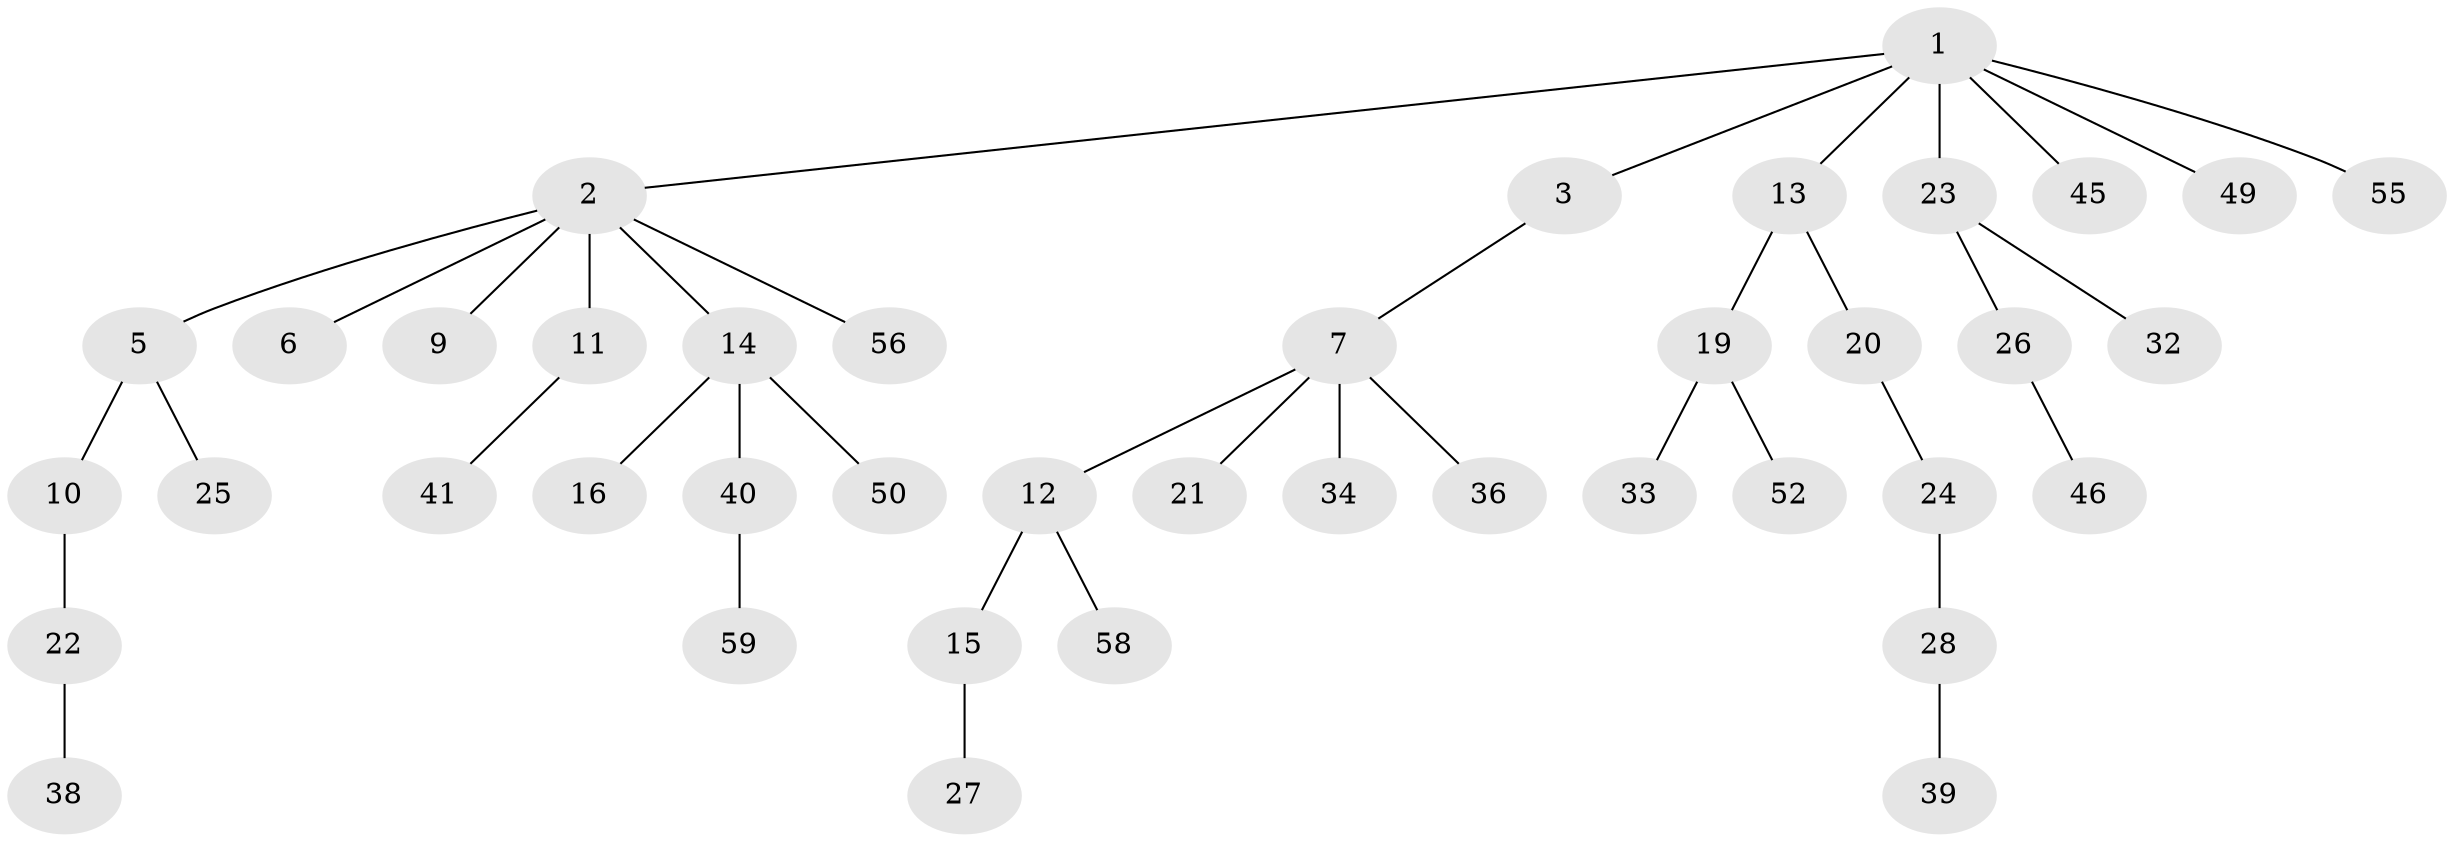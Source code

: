 // original degree distribution, {5: 0.05084745762711865, 3: 0.1016949152542373, 4: 0.1016949152542373, 1: 0.4915254237288136, 2: 0.2542372881355932}
// Generated by graph-tools (version 1.1) at 2025/11/02/27/25 16:11:26]
// undirected, 41 vertices, 40 edges
graph export_dot {
graph [start="1"]
  node [color=gray90,style=filled];
  1 [super="+8"];
  2 [super="+4"];
  3 [super="+57"];
  5 [super="+43"];
  6;
  7 [super="+17"];
  9 [super="+47"];
  10 [super="+18"];
  11;
  12 [super="+44"];
  13;
  14 [super="+30"];
  15;
  16;
  19 [super="+37"];
  20 [super="+31"];
  21 [super="+48"];
  22 [super="+29"];
  23 [super="+54"];
  24;
  25;
  26;
  27;
  28 [super="+51"];
  32;
  33 [super="+35"];
  34;
  36;
  38;
  39;
  40 [super="+42"];
  41;
  45;
  46 [super="+53"];
  49;
  50;
  52;
  55;
  56;
  58;
  59;
  1 -- 2;
  1 -- 3;
  1 -- 13;
  1 -- 45;
  1 -- 23;
  1 -- 55;
  1 -- 49;
  2 -- 6;
  2 -- 9;
  2 -- 56;
  2 -- 11;
  2 -- 5;
  2 -- 14;
  3 -- 7;
  5 -- 10;
  5 -- 25;
  7 -- 12;
  7 -- 34;
  7 -- 36;
  7 -- 21;
  10 -- 22;
  11 -- 41;
  12 -- 15;
  12 -- 58;
  13 -- 19;
  13 -- 20;
  14 -- 16;
  14 -- 50;
  14 -- 40;
  15 -- 27;
  19 -- 33;
  19 -- 52;
  20 -- 24;
  22 -- 38;
  23 -- 26;
  23 -- 32;
  24 -- 28;
  26 -- 46;
  28 -- 39;
  40 -- 59;
}
